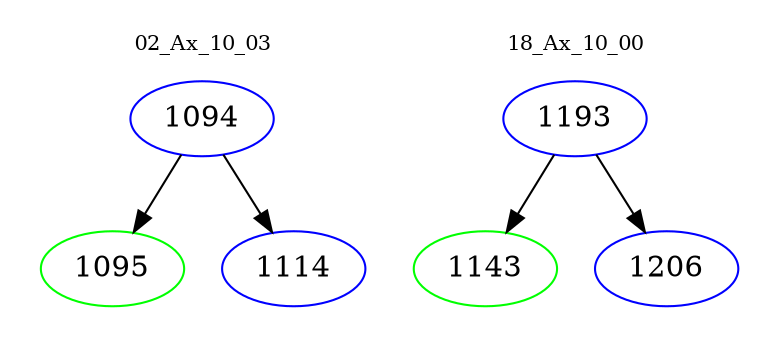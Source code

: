 digraph{
subgraph cluster_0 {
color = white
label = "02_Ax_10_03";
fontsize=10;
T0_1094 [label="1094", color="blue"]
T0_1094 -> T0_1095 [color="black"]
T0_1095 [label="1095", color="green"]
T0_1094 -> T0_1114 [color="black"]
T0_1114 [label="1114", color="blue"]
}
subgraph cluster_1 {
color = white
label = "18_Ax_10_00";
fontsize=10;
T1_1193 [label="1193", color="blue"]
T1_1193 -> T1_1143 [color="black"]
T1_1143 [label="1143", color="green"]
T1_1193 -> T1_1206 [color="black"]
T1_1206 [label="1206", color="blue"]
}
}
